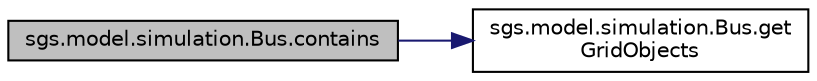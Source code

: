 digraph "sgs.model.simulation.Bus.contains"
{
  edge [fontname="Helvetica",fontsize="10",labelfontname="Helvetica",labelfontsize="10"];
  node [fontname="Helvetica",fontsize="10",shape=record];
  rankdir="LR";
  Node1 [label="sgs.model.simulation.Bus.contains",height=0.2,width=0.4,color="black", fillcolor="grey75", style="filled" fontcolor="black"];
  Node1 -> Node2 [color="midnightblue",fontsize="10",style="solid",fontname="Helvetica"];
  Node2 [label="sgs.model.simulation.Bus.get\lGridObjects",height=0.2,width=0.4,color="black", fillcolor="white", style="filled",URL="$classsgs_1_1model_1_1simulation_1_1_bus.html#aee9bdcea5012dbff39b56dd825965f85"];
}
